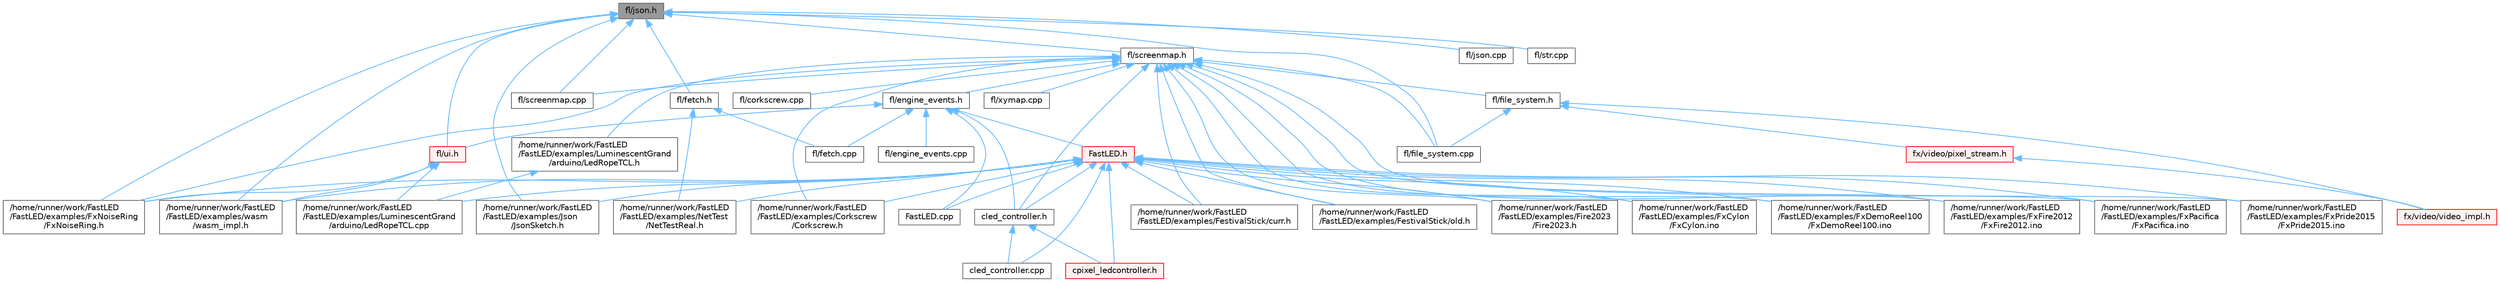 digraph "fl/json.h"
{
 // INTERACTIVE_SVG=YES
 // LATEX_PDF_SIZE
  bgcolor="transparent";
  edge [fontname=Helvetica,fontsize=10,labelfontname=Helvetica,labelfontsize=10];
  node [fontname=Helvetica,fontsize=10,shape=box,height=0.2,width=0.4];
  Node1 [id="Node000001",label="fl/json.h",height=0.2,width=0.4,color="gray40", fillcolor="grey60", style="filled", fontcolor="black",tooltip="FastLED's Elegant JSON Library: fl::Json"];
  Node1 -> Node2 [id="edge1_Node000001_Node000002",dir="back",color="steelblue1",style="solid",tooltip=" "];
  Node2 [id="Node000002",label="/home/runner/work/FastLED\l/FastLED/examples/FxNoiseRing\l/FxNoiseRing.h",height=0.2,width=0.4,color="grey40", fillcolor="white", style="filled",URL="$d5/d77/_fx_noise_ring_8h.html",tooltip=" "];
  Node1 -> Node3 [id="edge2_Node000001_Node000003",dir="back",color="steelblue1",style="solid",tooltip=" "];
  Node3 [id="Node000003",label="/home/runner/work/FastLED\l/FastLED/examples/Json\l/JsonSketch.h",height=0.2,width=0.4,color="grey40", fillcolor="white", style="filled",URL="$d0/dd3/_json_sketch_8h.html",tooltip=" "];
  Node1 -> Node4 [id="edge3_Node000001_Node000004",dir="back",color="steelblue1",style="solid",tooltip=" "];
  Node4 [id="Node000004",label="/home/runner/work/FastLED\l/FastLED/examples/wasm\l/wasm_impl.h",height=0.2,width=0.4,color="grey40", fillcolor="white", style="filled",URL="$da/d40/wasm__impl_8h.html",tooltip=" "];
  Node1 -> Node5 [id="edge4_Node000001_Node000005",dir="back",color="steelblue1",style="solid",tooltip=" "];
  Node5 [id="Node000005",label="fl/fetch.h",height=0.2,width=0.4,color="grey40", fillcolor="white", style="filled",URL="$d6/d6a/fetch_8h.html",tooltip="Unified HTTP fetch API for FastLED (cross-platform)"];
  Node5 -> Node6 [id="edge5_Node000005_Node000006",dir="back",color="steelblue1",style="solid",tooltip=" "];
  Node6 [id="Node000006",label="/home/runner/work/FastLED\l/FastLED/examples/NetTest\l/NetTestReal.h",height=0.2,width=0.4,color="grey40", fillcolor="white", style="filled",URL="$d5/dec/_net_test_real_8h.html",tooltip=" "];
  Node5 -> Node7 [id="edge6_Node000005_Node000007",dir="back",color="steelblue1",style="solid",tooltip=" "];
  Node7 [id="Node000007",label="fl/fetch.cpp",height=0.2,width=0.4,color="grey40", fillcolor="white", style="filled",URL="$d9/ddd/fetch_8cpp.html",tooltip=" "];
  Node1 -> Node8 [id="edge7_Node000001_Node000008",dir="back",color="steelblue1",style="solid",tooltip=" "];
  Node8 [id="Node000008",label="fl/file_system.cpp",height=0.2,width=0.4,color="grey40", fillcolor="white", style="filled",URL="$d4/d37/file__system_8cpp.html",tooltip=" "];
  Node1 -> Node9 [id="edge8_Node000001_Node000009",dir="back",color="steelblue1",style="solid",tooltip=" "];
  Node9 [id="Node000009",label="fl/json.cpp",height=0.2,width=0.4,color="grey40", fillcolor="white", style="filled",URL="$dd/d55/json_8cpp.html",tooltip=" "];
  Node1 -> Node10 [id="edge9_Node000001_Node000010",dir="back",color="steelblue1",style="solid",tooltip=" "];
  Node10 [id="Node000010",label="fl/screenmap.cpp",height=0.2,width=0.4,color="grey40", fillcolor="white", style="filled",URL="$d9/d6f/screenmap_8cpp.html",tooltip=" "];
  Node1 -> Node11 [id="edge10_Node000001_Node000011",dir="back",color="steelblue1",style="solid",tooltip=" "];
  Node11 [id="Node000011",label="fl/screenmap.h",height=0.2,width=0.4,color="grey40", fillcolor="white", style="filled",URL="$d7/d97/screenmap_8h.html",tooltip=" "];
  Node11 -> Node12 [id="edge11_Node000011_Node000012",dir="back",color="steelblue1",style="solid",tooltip=" "];
  Node12 [id="Node000012",label="/home/runner/work/FastLED\l/FastLED/examples/Corkscrew\l/Corkscrew.h",height=0.2,width=0.4,color="grey40", fillcolor="white", style="filled",URL="$df/d40/examples_2_corkscrew_2corkscrew_8h.html",tooltip=" "];
  Node11 -> Node13 [id="edge12_Node000011_Node000013",dir="back",color="steelblue1",style="solid",tooltip=" "];
  Node13 [id="Node000013",label="/home/runner/work/FastLED\l/FastLED/examples/FestivalStick/curr.h",height=0.2,width=0.4,color="grey40", fillcolor="white", style="filled",URL="$d4/d06/curr_8h.html",tooltip=" "];
  Node11 -> Node14 [id="edge13_Node000011_Node000014",dir="back",color="steelblue1",style="solid",tooltip=" "];
  Node14 [id="Node000014",label="/home/runner/work/FastLED\l/FastLED/examples/FestivalStick/old.h",height=0.2,width=0.4,color="grey40", fillcolor="white", style="filled",URL="$d7/da1/old_8h.html",tooltip=" "];
  Node11 -> Node15 [id="edge14_Node000011_Node000015",dir="back",color="steelblue1",style="solid",tooltip=" "];
  Node15 [id="Node000015",label="/home/runner/work/FastLED\l/FastLED/examples/Fire2023\l/Fire2023.h",height=0.2,width=0.4,color="grey40", fillcolor="white", style="filled",URL="$de/d71/_fire2023_8h.html",tooltip=" "];
  Node11 -> Node16 [id="edge15_Node000011_Node000016",dir="back",color="steelblue1",style="solid",tooltip=" "];
  Node16 [id="Node000016",label="/home/runner/work/FastLED\l/FastLED/examples/FxCylon\l/FxCylon.ino",height=0.2,width=0.4,color="grey40", fillcolor="white", style="filled",URL="$db/d86/_fx_cylon_8ino.html",tooltip="Cylon eye effect with ScreenMap."];
  Node11 -> Node17 [id="edge16_Node000011_Node000017",dir="back",color="steelblue1",style="solid",tooltip=" "];
  Node17 [id="Node000017",label="/home/runner/work/FastLED\l/FastLED/examples/FxDemoReel100\l/FxDemoReel100.ino",height=0.2,width=0.4,color="grey40", fillcolor="white", style="filled",URL="$d1/d8f/_fx_demo_reel100_8ino.html",tooltip="DemoReel100 effects collection with ScreenMap."];
  Node11 -> Node18 [id="edge17_Node000011_Node000018",dir="back",color="steelblue1",style="solid",tooltip=" "];
  Node18 [id="Node000018",label="/home/runner/work/FastLED\l/FastLED/examples/FxFire2012\l/FxFire2012.ino",height=0.2,width=0.4,color="grey40", fillcolor="white", style="filled",URL="$df/d57/_fx_fire2012_8ino.html",tooltip="Fire2012 effect with ScreenMap."];
  Node11 -> Node2 [id="edge18_Node000011_Node000002",dir="back",color="steelblue1",style="solid",tooltip=" "];
  Node11 -> Node19 [id="edge19_Node000011_Node000019",dir="back",color="steelblue1",style="solid",tooltip=" "];
  Node19 [id="Node000019",label="/home/runner/work/FastLED\l/FastLED/examples/FxPacifica\l/FxPacifica.ino",height=0.2,width=0.4,color="grey40", fillcolor="white", style="filled",URL="$dc/ded/_fx_pacifica_8ino.html",tooltip="Pacifica ocean effect with ScreenMap."];
  Node11 -> Node20 [id="edge20_Node000011_Node000020",dir="back",color="steelblue1",style="solid",tooltip=" "];
  Node20 [id="Node000020",label="/home/runner/work/FastLED\l/FastLED/examples/FxPride2015\l/FxPride2015.ino",height=0.2,width=0.4,color="grey40", fillcolor="white", style="filled",URL="$d2/db0/_fx_pride2015_8ino.html",tooltip="Pride2015 effect with ScreenMap."];
  Node11 -> Node21 [id="edge21_Node000011_Node000021",dir="back",color="steelblue1",style="solid",tooltip=" "];
  Node21 [id="Node000021",label="/home/runner/work/FastLED\l/FastLED/examples/LuminescentGrand\l/arduino/LedRopeTCL.h",height=0.2,width=0.4,color="grey40", fillcolor="white", style="filled",URL="$d9/d7e/_led_rope_t_c_l_8h.html",tooltip=" "];
  Node21 -> Node22 [id="edge22_Node000021_Node000022",dir="back",color="steelblue1",style="solid",tooltip=" "];
  Node22 [id="Node000022",label="/home/runner/work/FastLED\l/FastLED/examples/LuminescentGrand\l/arduino/LedRopeTCL.cpp",height=0.2,width=0.4,color="grey40", fillcolor="white", style="filled",URL="$d6/dc9/_led_rope_t_c_l_8cpp.html",tooltip=" "];
  Node11 -> Node23 [id="edge23_Node000011_Node000023",dir="back",color="steelblue1",style="solid",tooltip=" "];
  Node23 [id="Node000023",label="cled_controller.h",height=0.2,width=0.4,color="grey40", fillcolor="white", style="filled",URL="$db/d6d/cled__controller_8h.html",tooltip="base definitions used by led controllers for writing out led data"];
  Node23 -> Node24 [id="edge24_Node000023_Node000024",dir="back",color="steelblue1",style="solid",tooltip=" "];
  Node24 [id="Node000024",label="cled_controller.cpp",height=0.2,width=0.4,color="grey40", fillcolor="white", style="filled",URL="$dd/dd8/cled__controller_8cpp.html",tooltip="base definitions used by led controllers for writing out led data"];
  Node23 -> Node25 [id="edge25_Node000023_Node000025",dir="back",color="steelblue1",style="solid",tooltip=" "];
  Node25 [id="Node000025",label="cpixel_ledcontroller.h",height=0.2,width=0.4,color="red", fillcolor="#FFF0F0", style="filled",URL="$d9/d57/cpixel__ledcontroller_8h.html",tooltip="defines the templated version of the CLEDController class"];
  Node11 -> Node165 [id="edge26_Node000011_Node000165",dir="back",color="steelblue1",style="solid",tooltip=" "];
  Node165 [id="Node000165",label="fl/corkscrew.cpp",height=0.2,width=0.4,color="grey40", fillcolor="white", style="filled",URL="$d3/d9b/corkscrew_8cpp.html",tooltip=" "];
  Node11 -> Node166 [id="edge27_Node000011_Node000166",dir="back",color="steelblue1",style="solid",tooltip=" "];
  Node166 [id="Node000166",label="fl/engine_events.h",height=0.2,width=0.4,color="grey40", fillcolor="white", style="filled",URL="$db/dc0/engine__events_8h.html",tooltip=" "];
  Node166 -> Node111 [id="edge28_Node000166_Node000111",dir="back",color="steelblue1",style="solid",tooltip=" "];
  Node111 [id="Node000111",label="FastLED.cpp",height=0.2,width=0.4,color="grey40", fillcolor="white", style="filled",URL="$d6/dda/_fast_l_e_d_8cpp.html",tooltip="Central source file for FastLED, implements the CFastLED class/object."];
  Node166 -> Node27 [id="edge29_Node000166_Node000027",dir="back",color="steelblue1",style="solid",tooltip=" "];
  Node27 [id="Node000027",label="FastLED.h",height=0.2,width=0.4,color="red", fillcolor="#FFF0F0", style="filled",URL="$db/d97/_fast_l_e_d_8h.html",tooltip="central include file for FastLED, defines the CFastLED class/object"];
  Node27 -> Node12 [id="edge30_Node000027_Node000012",dir="back",color="steelblue1",style="solid",tooltip=" "];
  Node27 -> Node13 [id="edge31_Node000027_Node000013",dir="back",color="steelblue1",style="solid",tooltip=" "];
  Node27 -> Node14 [id="edge32_Node000027_Node000014",dir="back",color="steelblue1",style="solid",tooltip=" "];
  Node27 -> Node15 [id="edge33_Node000027_Node000015",dir="back",color="steelblue1",style="solid",tooltip=" "];
  Node27 -> Node16 [id="edge34_Node000027_Node000016",dir="back",color="steelblue1",style="solid",tooltip=" "];
  Node27 -> Node17 [id="edge35_Node000027_Node000017",dir="back",color="steelblue1",style="solid",tooltip=" "];
  Node27 -> Node18 [id="edge36_Node000027_Node000018",dir="back",color="steelblue1",style="solid",tooltip=" "];
  Node27 -> Node2 [id="edge37_Node000027_Node000002",dir="back",color="steelblue1",style="solid",tooltip=" "];
  Node27 -> Node19 [id="edge38_Node000027_Node000019",dir="back",color="steelblue1",style="solid",tooltip=" "];
  Node27 -> Node20 [id="edge39_Node000027_Node000020",dir="back",color="steelblue1",style="solid",tooltip=" "];
  Node27 -> Node3 [id="edge40_Node000027_Node000003",dir="back",color="steelblue1",style="solid",tooltip=" "];
  Node27 -> Node22 [id="edge41_Node000027_Node000022",dir="back",color="steelblue1",style="solid",tooltip=" "];
  Node27 -> Node6 [id="edge42_Node000027_Node000006",dir="back",color="steelblue1",style="solid",tooltip=" "];
  Node27 -> Node4 [id="edge43_Node000027_Node000004",dir="back",color="steelblue1",style="solid",tooltip=" "];
  Node27 -> Node111 [id="edge44_Node000027_Node000111",dir="back",color="steelblue1",style="solid",tooltip=" "];
  Node27 -> Node24 [id="edge45_Node000027_Node000024",dir="back",color="steelblue1",style="solid",tooltip=" "];
  Node27 -> Node23 [id="edge46_Node000027_Node000023",dir="back",color="steelblue1",style="solid",tooltip=" "];
  Node27 -> Node25 [id="edge47_Node000027_Node000025",dir="back",color="steelblue1",style="solid",tooltip=" "];
  Node166 -> Node23 [id="edge48_Node000166_Node000023",dir="back",color="steelblue1",style="solid",tooltip=" "];
  Node166 -> Node167 [id="edge49_Node000166_Node000167",dir="back",color="steelblue1",style="solid",tooltip=" "];
  Node167 [id="Node000167",label="fl/engine_events.cpp",height=0.2,width=0.4,color="grey40", fillcolor="white", style="filled",URL="$d5/d7d/engine__events_8cpp.html",tooltip=" "];
  Node166 -> Node7 [id="edge50_Node000166_Node000007",dir="back",color="steelblue1",style="solid",tooltip=" "];
  Node166 -> Node168 [id="edge51_Node000166_Node000168",dir="back",color="steelblue1",style="solid",tooltip=" "];
  Node168 [id="Node000168",label="fl/ui.h",height=0.2,width=0.4,color="red", fillcolor="#FFF0F0", style="filled",URL="$d9/d3b/ui_8h.html",tooltip=" "];
  Node168 -> Node2 [id="edge52_Node000168_Node000002",dir="back",color="steelblue1",style="solid",tooltip=" "];
  Node168 -> Node22 [id="edge53_Node000168_Node000022",dir="back",color="steelblue1",style="solid",tooltip=" "];
  Node168 -> Node4 [id="edge54_Node000168_Node000004",dir="back",color="steelblue1",style="solid",tooltip=" "];
  Node11 -> Node8 [id="edge55_Node000011_Node000008",dir="back",color="steelblue1",style="solid",tooltip=" "];
  Node11 -> Node177 [id="edge56_Node000011_Node000177",dir="back",color="steelblue1",style="solid",tooltip=" "];
  Node177 [id="Node000177",label="fl/file_system.h",height=0.2,width=0.4,color="grey40", fillcolor="white", style="filled",URL="$d6/d8d/file__system_8h.html",tooltip=" "];
  Node177 -> Node8 [id="edge57_Node000177_Node000008",dir="back",color="steelblue1",style="solid",tooltip=" "];
  Node177 -> Node178 [id="edge58_Node000177_Node000178",dir="back",color="steelblue1",style="solid",tooltip=" "];
  Node178 [id="Node000178",label="fx/video/pixel_stream.h",height=0.2,width=0.4,color="red", fillcolor="#FFF0F0", style="filled",URL="$d3/dfa/pixel__stream_8h.html",tooltip=" "];
  Node178 -> Node182 [id="edge59_Node000178_Node000182",dir="back",color="steelblue1",style="solid",tooltip=" "];
  Node182 [id="Node000182",label="fx/video/video_impl.h",height=0.2,width=0.4,color="red", fillcolor="#FFF0F0", style="filled",URL="$d5/d82/video__impl_8h.html",tooltip=" "];
  Node177 -> Node182 [id="edge60_Node000177_Node000182",dir="back",color="steelblue1",style="solid",tooltip=" "];
  Node11 -> Node10 [id="edge61_Node000011_Node000010",dir="back",color="steelblue1",style="solid",tooltip=" "];
  Node11 -> Node185 [id="edge62_Node000011_Node000185",dir="back",color="steelblue1",style="solid",tooltip=" "];
  Node185 [id="Node000185",label="fl/xymap.cpp",height=0.2,width=0.4,color="grey40", fillcolor="white", style="filled",URL="$d7/d09/xymap_8cpp.html",tooltip=" "];
  Node1 -> Node186 [id="edge63_Node000001_Node000186",dir="back",color="steelblue1",style="solid",tooltip=" "];
  Node186 [id="Node000186",label="fl/str.cpp",height=0.2,width=0.4,color="grey40", fillcolor="white", style="filled",URL="$d1/d1f/str_8cpp.html",tooltip=" "];
  Node1 -> Node168 [id="edge64_Node000001_Node000168",dir="back",color="steelblue1",style="solid",tooltip=" "];
}

